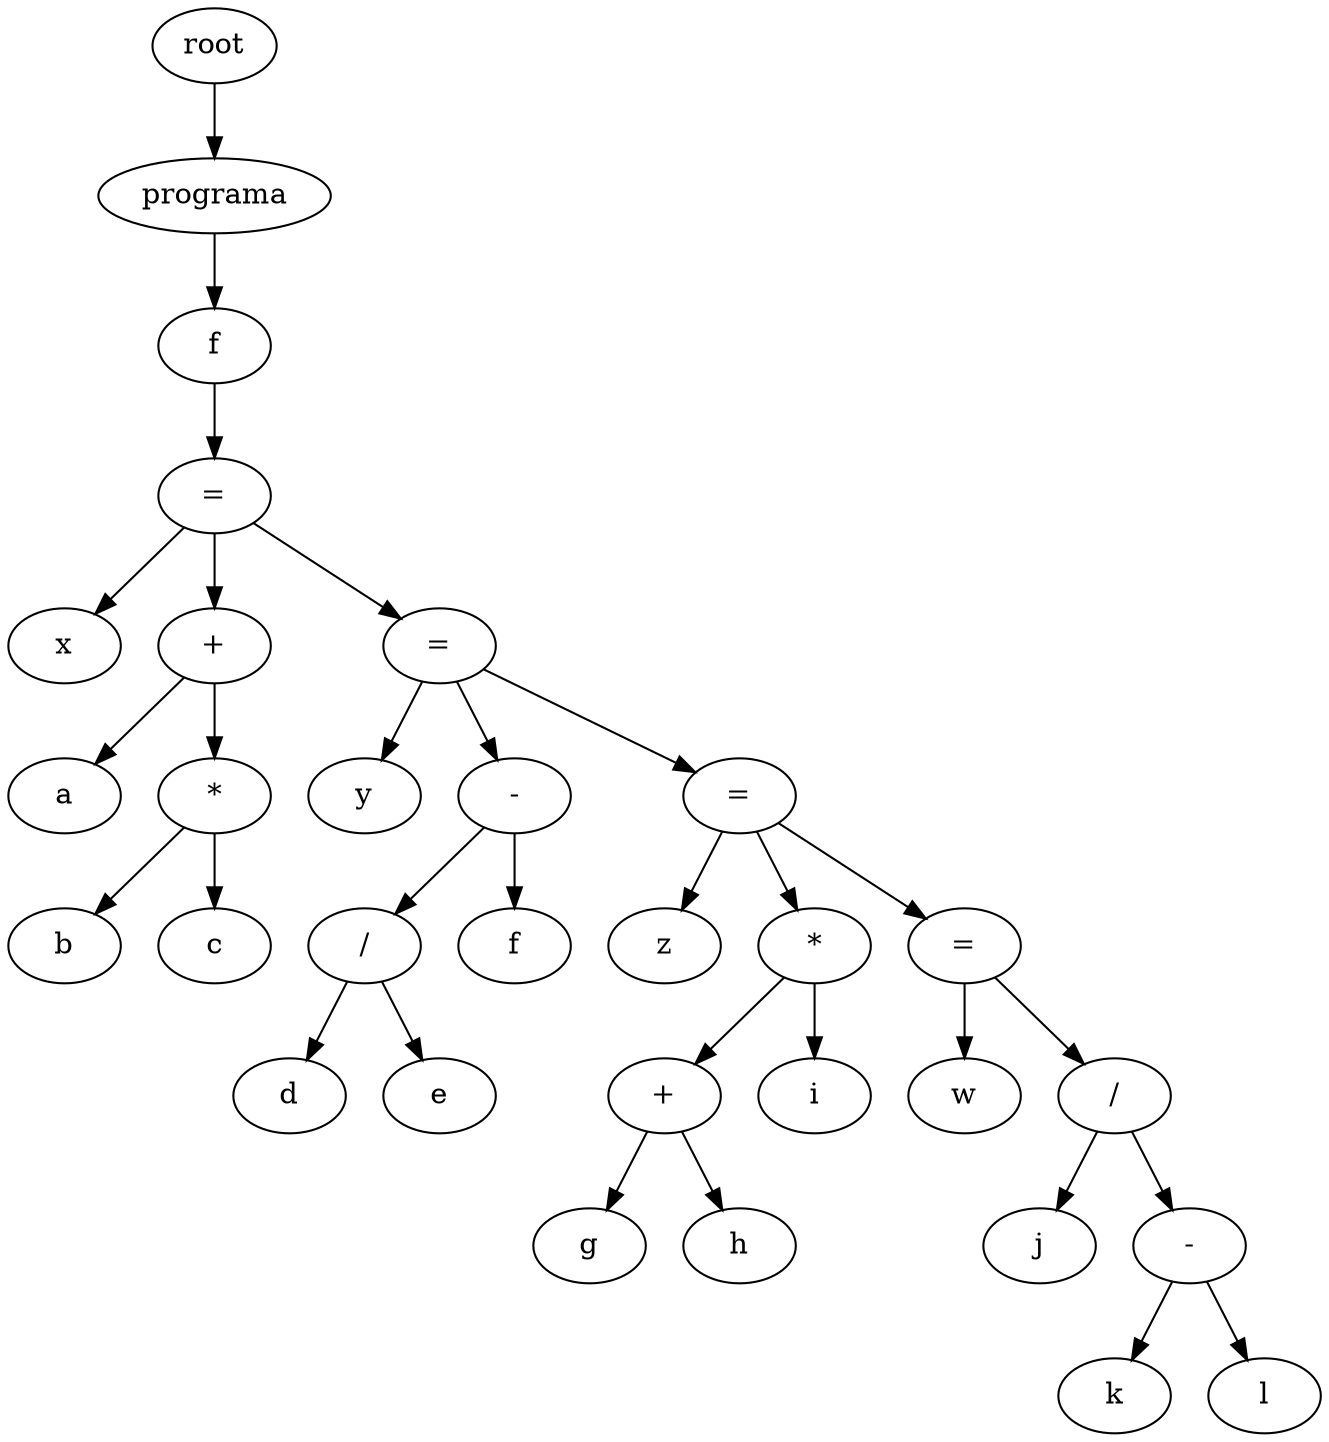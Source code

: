 digraph G {
node_0x885b890 [label="x"]
node_0x885b8d0 [label="a"]
node_0x885b910 [label="b"]
node_0x885b950 [label="c"]
node_0x885b968 [label="*"]
node_0x885b968 -> node_0x885b910
node_0x885b968 -> node_0x885b950
node_0x885b980 [label="+"]
node_0x885b980 -> node_0x885b8d0
node_0x885b980 -> node_0x885b968
node_0x885b998 [label="="]
node_0x885b998 -> node_0x885b890
node_0x885b998 -> node_0x885b980
node_0x885b9d8 [label="y"]
node_0x885ba18 [label="d"]
node_0x885ba58 [label="e"]
node_0x885ba70 [label="/"]
node_0x885ba70 -> node_0x885ba18
node_0x885ba70 -> node_0x885ba58
node_0x885ba88 [label="f"]
node_0x885baa0 [label="-"]
node_0x885baa0 -> node_0x885ba70
node_0x885baa0 -> node_0x885ba88
node_0x885bab8 [label="="]
node_0x885bab8 -> node_0x885b9d8
node_0x885bab8 -> node_0x885baa0
node_0x885baf8 [label="z"]
node_0x885bb38 [label="g"]
node_0x885bb78 [label="h"]
node_0x885bb90 [label="+"]
node_0x885bb90 -> node_0x885bb38
node_0x885bb90 -> node_0x885bb78
node_0x885bbd0 [label="i"]
node_0x885bbe8 [label="*"]
node_0x885bbe8 -> node_0x885bb90
node_0x885bbe8 -> node_0x885bbd0
node_0x885bc00 [label="="]
node_0x885bc00 -> node_0x885baf8
node_0x885bc00 -> node_0x885bbe8
node_0x885bc40 [label="w"]
node_0x885bc80 [label="j"]
node_0x885bcc0 [label="k"]
node_0x885bd00 [label="l"]
node_0x885bd18 [label="-"]
node_0x885bd18 -> node_0x885bcc0
node_0x885bd18 -> node_0x885bd00
node_0x885bd30 [label="/"]
node_0x885bd30 -> node_0x885bc80
node_0x885bd30 -> node_0x885bd18
node_0x885bd48 [label="="]
node_0x885bd48 -> node_0x885bc40
node_0x885bd48 -> node_0x885bd30
node_0x885bc00 -> node_0x885bd48
node_0x885bab8 -> node_0x885bc00
node_0x885b998 -> node_0x885bab8
node_0x885bd78 [label="f"]
node_0x885bd78 -> node_0x885b998
node_0x885bd90 [label="programa"]
node_0x885bd90 -> node_0x885bd78
root -> node_0x885bd90
  root [label="root"]
}
